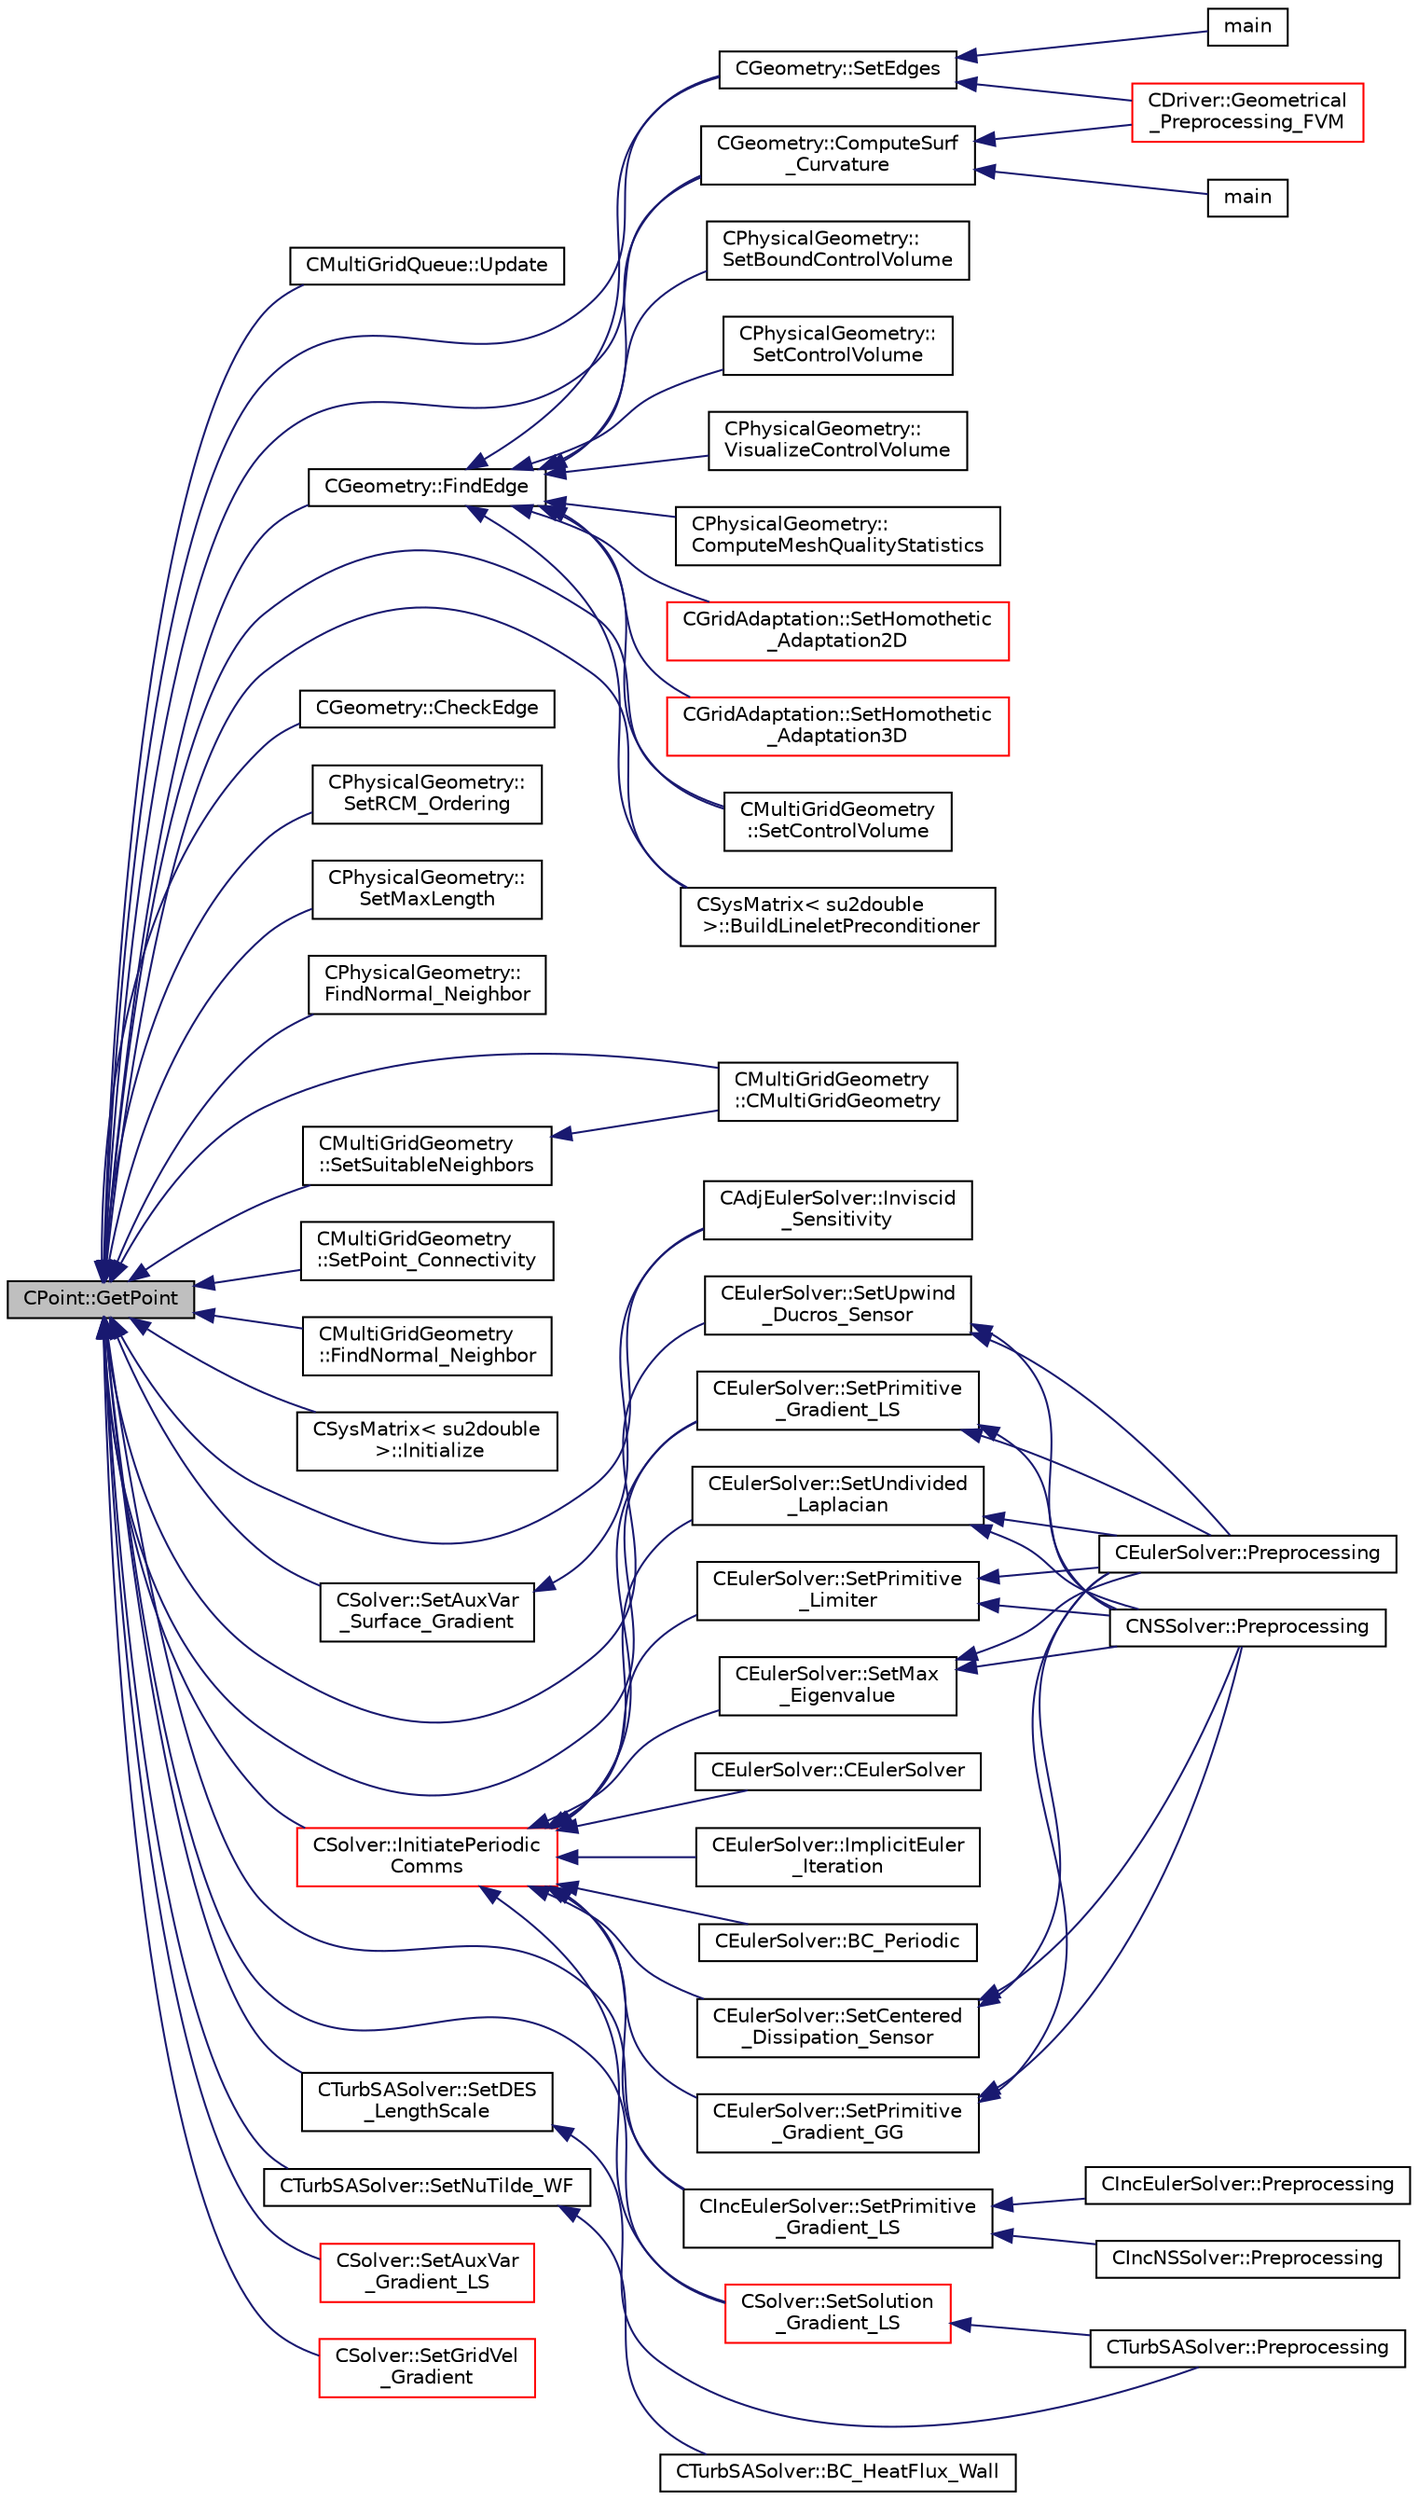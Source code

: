 digraph "CPoint::GetPoint"
{
  edge [fontname="Helvetica",fontsize="10",labelfontname="Helvetica",labelfontsize="10"];
  node [fontname="Helvetica",fontsize="10",shape=record];
  rankdir="LR";
  Node1647 [label="CPoint::GetPoint",height=0.2,width=0.4,color="black", fillcolor="grey75", style="filled", fontcolor="black"];
  Node1647 -> Node1648 [dir="back",color="midnightblue",fontsize="10",style="solid",fontname="Helvetica"];
  Node1648 [label="CMultiGridQueue::Update",height=0.2,width=0.4,color="black", fillcolor="white", style="filled",URL="$class_c_multi_grid_queue.html#acd3761592466374bde6ad7bc3576bfb5",tooltip="Update the queue with the new control volume (remove the CV and increase the priority of the neighbor..."];
  Node1647 -> Node1649 [dir="back",color="midnightblue",fontsize="10",style="solid",fontname="Helvetica"];
  Node1649 [label="CGeometry::FindEdge",height=0.2,width=0.4,color="black", fillcolor="white", style="filled",URL="$class_c_geometry.html#a1695b3558f1b91fdcfea6a184f94229b",tooltip="Get the edge index from using the nodes of the edge. "];
  Node1649 -> Node1650 [dir="back",color="midnightblue",fontsize="10",style="solid",fontname="Helvetica"];
  Node1650 [label="CGeometry::SetEdges",height=0.2,width=0.4,color="black", fillcolor="white", style="filled",URL="$class_c_geometry.html#afd0eccdc94ace335c037e2f620e73094",tooltip="Sets the edges of an elemment. "];
  Node1650 -> Node1651 [dir="back",color="midnightblue",fontsize="10",style="solid",fontname="Helvetica"];
  Node1651 [label="CDriver::Geometrical\l_Preprocessing_FVM",height=0.2,width=0.4,color="red", fillcolor="white", style="filled",URL="$class_c_driver.html#a2007d2233a2d935a90140499ec4822a4",tooltip="Geometrical_Preprocessing_FVM. "];
  Node1650 -> Node1654 [dir="back",color="midnightblue",fontsize="10",style="solid",fontname="Helvetica"];
  Node1654 [label="main",height=0.2,width=0.4,color="black", fillcolor="white", style="filled",URL="$_s_u2___d_e_f_8cpp.html#a0ddf1224851353fc92bfbff6f499fa97"];
  Node1649 -> Node1655 [dir="back",color="midnightblue",fontsize="10",style="solid",fontname="Helvetica"];
  Node1655 [label="CGeometry::ComputeSurf\l_Curvature",height=0.2,width=0.4,color="black", fillcolor="white", style="filled",URL="$class_c_geometry.html#a260ac40c011a30a0fb55a4cc45eaf88e",tooltip="Find and store all vertices on a sharp corner in the geometry. "];
  Node1655 -> Node1651 [dir="back",color="midnightblue",fontsize="10",style="solid",fontname="Helvetica"];
  Node1655 -> Node1656 [dir="back",color="midnightblue",fontsize="10",style="solid",fontname="Helvetica"];
  Node1656 [label="main",height=0.2,width=0.4,color="black", fillcolor="white", style="filled",URL="$_s_u2___g_e_o_8cpp.html#a0ddf1224851353fc92bfbff6f499fa97"];
  Node1649 -> Node1657 [dir="back",color="midnightblue",fontsize="10",style="solid",fontname="Helvetica"];
  Node1657 [label="CPhysicalGeometry::\lSetBoundControlVolume",height=0.2,width=0.4,color="black", fillcolor="white", style="filled",URL="$class_c_physical_geometry.html#a1d9a41135773efb3dbc1c8ba18752ea3",tooltip="Set boundary vertex structure of the control volume. "];
  Node1649 -> Node1658 [dir="back",color="midnightblue",fontsize="10",style="solid",fontname="Helvetica"];
  Node1658 [label="CPhysicalGeometry::\lSetControlVolume",height=0.2,width=0.4,color="black", fillcolor="white", style="filled",URL="$class_c_physical_geometry.html#a8d8c95d00048bdbdcde83e0b318e7b01",tooltip="Set the edge structure of the control volume. "];
  Node1649 -> Node1659 [dir="back",color="midnightblue",fontsize="10",style="solid",fontname="Helvetica"];
  Node1659 [label="CPhysicalGeometry::\lVisualizeControlVolume",height=0.2,width=0.4,color="black", fillcolor="white", style="filled",URL="$class_c_physical_geometry.html#abccff4b11413861224417bb9e2f3bfbe",tooltip="Visualize the structure of the control volume(s). "];
  Node1649 -> Node1660 [dir="back",color="midnightblue",fontsize="10",style="solid",fontname="Helvetica"];
  Node1660 [label="CPhysicalGeometry::\lComputeMeshQualityStatistics",height=0.2,width=0.4,color="black", fillcolor="white", style="filled",URL="$class_c_physical_geometry.html#a7766e59123964eb4072a7a4b352c1260",tooltip="Compute 3 grid quality metrics: orthogonality angle, dual cell aspect ratio, and dual cell volume rat..."];
  Node1649 -> Node1661 [dir="back",color="midnightblue",fontsize="10",style="solid",fontname="Helvetica"];
  Node1661 [label="CMultiGridGeometry\l::SetControlVolume",height=0.2,width=0.4,color="black", fillcolor="white", style="filled",URL="$class_c_multi_grid_geometry.html#a10826a3f97e1bb114d55f994f86ad3bf",tooltip="Set the edge structure of the agglomerated control volume. "];
  Node1649 -> Node1662 [dir="back",color="midnightblue",fontsize="10",style="solid",fontname="Helvetica"];
  Node1662 [label="CGridAdaptation::SetHomothetic\l_Adaptation2D",height=0.2,width=0.4,color="red", fillcolor="white", style="filled",URL="$class_c_grid_adaptation.html#a5257243a7c3cf080344a61d7a5bd8086",tooltip="Do a complete adaptation of the computational grid using a homothetic technique (2D). "];
  Node1649 -> Node1664 [dir="back",color="midnightblue",fontsize="10",style="solid",fontname="Helvetica"];
  Node1664 [label="CGridAdaptation::SetHomothetic\l_Adaptation3D",height=0.2,width=0.4,color="red", fillcolor="white", style="filled",URL="$class_c_grid_adaptation.html#a9f2b95697dbf07724fae0b65e19323b7",tooltip="Do a complete adaptation of the computational grid using a homothetic technique (3D). "];
  Node1649 -> Node1665 [dir="back",color="midnightblue",fontsize="10",style="solid",fontname="Helvetica"];
  Node1665 [label="CSysMatrix\< su2double\l \>::BuildLineletPreconditioner",height=0.2,width=0.4,color="black", fillcolor="white", style="filled",URL="$class_c_sys_matrix.html#a0d094c6730c675d6c4b4c6eb5abff3fd",tooltip="Build the Linelet preconditioner. "];
  Node1647 -> Node1666 [dir="back",color="midnightblue",fontsize="10",style="solid",fontname="Helvetica"];
  Node1666 [label="CGeometry::CheckEdge",height=0.2,width=0.4,color="black", fillcolor="white", style="filled",URL="$class_c_geometry.html#af11a3da03a32a8488f456915a96902a3",tooltip="Get the edge index from using the nodes of the edge. "];
  Node1647 -> Node1650 [dir="back",color="midnightblue",fontsize="10",style="solid",fontname="Helvetica"];
  Node1647 -> Node1655 [dir="back",color="midnightblue",fontsize="10",style="solid",fontname="Helvetica"];
  Node1647 -> Node1667 [dir="back",color="midnightblue",fontsize="10",style="solid",fontname="Helvetica"];
  Node1667 [label="CPhysicalGeometry::\lSetRCM_Ordering",height=0.2,width=0.4,color="black", fillcolor="white", style="filled",URL="$class_c_physical_geometry.html#a59b1ade2054d7038c71e6febfbd3e89f",tooltip="Set a renumbering using a Reverse Cuthill-McKee Algorithm. "];
  Node1647 -> Node1668 [dir="back",color="midnightblue",fontsize="10",style="solid",fontname="Helvetica"];
  Node1668 [label="CPhysicalGeometry::\lSetMaxLength",height=0.2,width=0.4,color="black", fillcolor="white", style="filled",URL="$class_c_physical_geometry.html#a2b4568d0c08c7035c9ad4b07c4561b2c",tooltip="Set the maximum cell-center to cell-center distance for CVs. "];
  Node1647 -> Node1669 [dir="back",color="midnightblue",fontsize="10",style="solid",fontname="Helvetica"];
  Node1669 [label="CPhysicalGeometry::\lFindNormal_Neighbor",height=0.2,width=0.4,color="black", fillcolor="white", style="filled",URL="$class_c_physical_geometry.html#adf74f42404fd62e6749b9275221437b1",tooltip="Find and store the closest neighbor to a vertex. "];
  Node1647 -> Node1670 [dir="back",color="midnightblue",fontsize="10",style="solid",fontname="Helvetica"];
  Node1670 [label="CMultiGridGeometry\l::CMultiGridGeometry",height=0.2,width=0.4,color="black", fillcolor="white", style="filled",URL="$class_c_multi_grid_geometry.html#aa56934c8f8531c82b306a47b4de9685f",tooltip="Constructor of the class. "];
  Node1647 -> Node1671 [dir="back",color="midnightblue",fontsize="10",style="solid",fontname="Helvetica"];
  Node1671 [label="CMultiGridGeometry\l::SetSuitableNeighbors",height=0.2,width=0.4,color="black", fillcolor="white", style="filled",URL="$class_c_multi_grid_geometry.html#ab0590bbd6a98c12b1f839b3bfe6693ac",tooltip="Determine if a CVPoint van be agglomerated, if it have the same marker point as the seed..."];
  Node1671 -> Node1670 [dir="back",color="midnightblue",fontsize="10",style="solid",fontname="Helvetica"];
  Node1647 -> Node1672 [dir="back",color="midnightblue",fontsize="10",style="solid",fontname="Helvetica"];
  Node1672 [label="CMultiGridGeometry\l::SetPoint_Connectivity",height=0.2,width=0.4,color="black", fillcolor="white", style="filled",URL="$class_c_multi_grid_geometry.html#a7475c11a55313b9c13abe8559f87e540",tooltip="Set points which surround a point. "];
  Node1647 -> Node1661 [dir="back",color="midnightblue",fontsize="10",style="solid",fontname="Helvetica"];
  Node1647 -> Node1673 [dir="back",color="midnightblue",fontsize="10",style="solid",fontname="Helvetica"];
  Node1673 [label="CMultiGridGeometry\l::FindNormal_Neighbor",height=0.2,width=0.4,color="black", fillcolor="white", style="filled",URL="$class_c_multi_grid_geometry.html#a1b35db2d9358dd93b7cc9308951d9ea3",tooltip="Find and store the closest neighbor to a vertex. "];
  Node1647 -> Node1674 [dir="back",color="midnightblue",fontsize="10",style="solid",fontname="Helvetica"];
  Node1674 [label="CSysMatrix\< su2double\l \>::Initialize",height=0.2,width=0.4,color="black", fillcolor="white", style="filled",URL="$class_c_sys_matrix.html#a26223555fd7147cfd6309a8030d40209",tooltip="Initializes sparse matrix system. "];
  Node1647 -> Node1665 [dir="back",color="midnightblue",fontsize="10",style="solid",fontname="Helvetica"];
  Node1647 -> Node1675 [dir="back",color="midnightblue",fontsize="10",style="solid",fontname="Helvetica"];
  Node1675 [label="CAdjEulerSolver::Inviscid\l_Sensitivity",height=0.2,width=0.4,color="black", fillcolor="white", style="filled",URL="$class_c_adj_euler_solver.html#a35fcc75148b249c56e3625ba23196856",tooltip="Compute the inviscid sensitivity of the functional. "];
  Node1647 -> Node1676 [dir="back",color="midnightblue",fontsize="10",style="solid",fontname="Helvetica"];
  Node1676 [label="CEulerSolver::SetUpwind\l_Ducros_Sensor",height=0.2,width=0.4,color="black", fillcolor="white", style="filled",URL="$class_c_euler_solver.html#aad67b818e2f5c133118d2a4cca7845f3",tooltip="Compute Ducros Sensor for Roe Dissipation. "];
  Node1676 -> Node1677 [dir="back",color="midnightblue",fontsize="10",style="solid",fontname="Helvetica"];
  Node1677 [label="CEulerSolver::Preprocessing",height=0.2,width=0.4,color="black", fillcolor="white", style="filled",URL="$class_c_euler_solver.html#a8b89e1bfce33284c2d8f5f00f82f3f3f",tooltip="Compute primitive variables and their gradients. "];
  Node1676 -> Node1678 [dir="back",color="midnightblue",fontsize="10",style="solid",fontname="Helvetica"];
  Node1678 [label="CNSSolver::Preprocessing",height=0.2,width=0.4,color="black", fillcolor="white", style="filled",URL="$class_c_n_s_solver.html#a028c83d18cf8520dff2f9628d8a04e4b",tooltip="Restart residual and compute gradients. "];
  Node1647 -> Node1679 [dir="back",color="midnightblue",fontsize="10",style="solid",fontname="Helvetica"];
  Node1679 [label="CEulerSolver::SetPrimitive\l_Gradient_LS",height=0.2,width=0.4,color="black", fillcolor="white", style="filled",URL="$class_c_euler_solver.html#a734d5bd064215fb722477f39993155d4",tooltip="Compute the gradient of the primitive variables using a Least-Squares method, and stores the result i..."];
  Node1679 -> Node1677 [dir="back",color="midnightblue",fontsize="10",style="solid",fontname="Helvetica"];
  Node1679 -> Node1678 [dir="back",color="midnightblue",fontsize="10",style="solid",fontname="Helvetica"];
  Node1647 -> Node1680 [dir="back",color="midnightblue",fontsize="10",style="solid",fontname="Helvetica"];
  Node1680 [label="CIncEulerSolver::SetPrimitive\l_Gradient_LS",height=0.2,width=0.4,color="black", fillcolor="white", style="filled",URL="$class_c_inc_euler_solver.html#a3e3355cbeb9d265f4073cca113b9d46e",tooltip="Compute the gradient of the primitive variables using a Least-Squares method, and stores the result i..."];
  Node1680 -> Node1681 [dir="back",color="midnightblue",fontsize="10",style="solid",fontname="Helvetica"];
  Node1681 [label="CIncEulerSolver::Preprocessing",height=0.2,width=0.4,color="black", fillcolor="white", style="filled",URL="$class_c_inc_euler_solver.html#aabd902b10cc9b41b6b2c406efba0ac41",tooltip="Compute primitive variables and their gradients. "];
  Node1680 -> Node1682 [dir="back",color="midnightblue",fontsize="10",style="solid",fontname="Helvetica"];
  Node1682 [label="CIncNSSolver::Preprocessing",height=0.2,width=0.4,color="black", fillcolor="white", style="filled",URL="$class_c_inc_n_s_solver.html#ae84f6e86313acd1da80c505b4eab81e5",tooltip="Restart residual and compute gradients. "];
  Node1647 -> Node1683 [dir="back",color="midnightblue",fontsize="10",style="solid",fontname="Helvetica"];
  Node1683 [label="CTurbSASolver::SetNuTilde_WF",height=0.2,width=0.4,color="black", fillcolor="white", style="filled",URL="$class_c_turb_s_a_solver.html#a939bd9305ddd11a3079a9987bd832a5d",tooltip="Compute nu tilde from the wall functions. "];
  Node1683 -> Node1684 [dir="back",color="midnightblue",fontsize="10",style="solid",fontname="Helvetica"];
  Node1684 [label="CTurbSASolver::BC_HeatFlux_Wall",height=0.2,width=0.4,color="black", fillcolor="white", style="filled",URL="$class_c_turb_s_a_solver.html#a19089784668fa7ece2bd0400405f0a47",tooltip="Impose the Navier-Stokes wall boundary condition. "];
  Node1647 -> Node1685 [dir="back",color="midnightblue",fontsize="10",style="solid",fontname="Helvetica"];
  Node1685 [label="CTurbSASolver::SetDES\l_LengthScale",height=0.2,width=0.4,color="black", fillcolor="white", style="filled",URL="$class_c_turb_s_a_solver.html#abd9b44db73a48a35caa4215dd105b193",tooltip="A virtual member. "];
  Node1685 -> Node1686 [dir="back",color="midnightblue",fontsize="10",style="solid",fontname="Helvetica"];
  Node1686 [label="CTurbSASolver::Preprocessing",height=0.2,width=0.4,color="black", fillcolor="white", style="filled",URL="$class_c_turb_s_a_solver.html#a225518dc5f0ca6ed894add826aaa16ea",tooltip="Restart residual and compute gradients. "];
  Node1647 -> Node1687 [dir="back",color="midnightblue",fontsize="10",style="solid",fontname="Helvetica"];
  Node1687 [label="CSolver::InitiatePeriodic\lComms",height=0.2,width=0.4,color="red", fillcolor="white", style="filled",URL="$class_c_solver.html#aab8e1cac165d11ef85d9dd5588b3ea03",tooltip="Routine to load a solver quantity into the data structures for MPI periodic communication and to laun..."];
  Node1687 -> Node1688 [dir="back",color="midnightblue",fontsize="10",style="solid",fontname="Helvetica"];
  Node1688 [label="CEulerSolver::CEulerSolver",height=0.2,width=0.4,color="black", fillcolor="white", style="filled",URL="$class_c_euler_solver.html#ae1e74218b4e943111b100d7ddcbd4db9"];
  Node1687 -> Node1689 [dir="back",color="midnightblue",fontsize="10",style="solid",fontname="Helvetica"];
  Node1689 [label="CEulerSolver::SetMax\l_Eigenvalue",height=0.2,width=0.4,color="black", fillcolor="white", style="filled",URL="$class_c_euler_solver.html#a76f7fdf349ae41c6f0cf4df82b571fb1",tooltip="Compute the max eigenvalue. "];
  Node1689 -> Node1677 [dir="back",color="midnightblue",fontsize="10",style="solid",fontname="Helvetica"];
  Node1689 -> Node1678 [dir="back",color="midnightblue",fontsize="10",style="solid",fontname="Helvetica"];
  Node1687 -> Node1690 [dir="back",color="midnightblue",fontsize="10",style="solid",fontname="Helvetica"];
  Node1690 [label="CEulerSolver::SetUndivided\l_Laplacian",height=0.2,width=0.4,color="black", fillcolor="white", style="filled",URL="$class_c_euler_solver.html#adc7c82a25b8be22b16b5452c1992744f",tooltip="Compute the undivided laplacian for the solution, except the energy equation. "];
  Node1690 -> Node1677 [dir="back",color="midnightblue",fontsize="10",style="solid",fontname="Helvetica"];
  Node1690 -> Node1678 [dir="back",color="midnightblue",fontsize="10",style="solid",fontname="Helvetica"];
  Node1687 -> Node1691 [dir="back",color="midnightblue",fontsize="10",style="solid",fontname="Helvetica"];
  Node1691 [label="CEulerSolver::SetCentered\l_Dissipation_Sensor",height=0.2,width=0.4,color="black", fillcolor="white", style="filled",URL="$class_c_euler_solver.html#a2f4e3619ae65c63cbda1ef2098441ab4",tooltip="Compute a pressure sensor switch. "];
  Node1691 -> Node1677 [dir="back",color="midnightblue",fontsize="10",style="solid",fontname="Helvetica"];
  Node1691 -> Node1678 [dir="back",color="midnightblue",fontsize="10",style="solid",fontname="Helvetica"];
  Node1687 -> Node1692 [dir="back",color="midnightblue",fontsize="10",style="solid",fontname="Helvetica"];
  Node1692 [label="CEulerSolver::ImplicitEuler\l_Iteration",height=0.2,width=0.4,color="black", fillcolor="white", style="filled",URL="$class_c_euler_solver.html#a4e8277fc44dc97c8d73fbe3347204372",tooltip="Update the solution using an implicit Euler scheme. "];
  Node1687 -> Node1693 [dir="back",color="midnightblue",fontsize="10",style="solid",fontname="Helvetica"];
  Node1693 [label="CEulerSolver::SetPrimitive\l_Gradient_GG",height=0.2,width=0.4,color="black", fillcolor="white", style="filled",URL="$class_c_euler_solver.html#a74fb3b502b83371fcf0728ec546e039b",tooltip="Compute the gradient of the primitive variables using Green-Gauss method, and stores the result in th..."];
  Node1693 -> Node1677 [dir="back",color="midnightblue",fontsize="10",style="solid",fontname="Helvetica"];
  Node1693 -> Node1678 [dir="back",color="midnightblue",fontsize="10",style="solid",fontname="Helvetica"];
  Node1687 -> Node1679 [dir="back",color="midnightblue",fontsize="10",style="solid",fontname="Helvetica"];
  Node1687 -> Node1694 [dir="back",color="midnightblue",fontsize="10",style="solid",fontname="Helvetica"];
  Node1694 [label="CEulerSolver::SetPrimitive\l_Limiter",height=0.2,width=0.4,color="black", fillcolor="white", style="filled",URL="$class_c_euler_solver.html#a43004a7f0fad7a6d1f435144710bf13e",tooltip="Compute the limiter of the primitive variables. "];
  Node1694 -> Node1677 [dir="back",color="midnightblue",fontsize="10",style="solid",fontname="Helvetica"];
  Node1694 -> Node1678 [dir="back",color="midnightblue",fontsize="10",style="solid",fontname="Helvetica"];
  Node1687 -> Node1695 [dir="back",color="midnightblue",fontsize="10",style="solid",fontname="Helvetica"];
  Node1695 [label="CEulerSolver::BC_Periodic",height=0.2,width=0.4,color="black", fillcolor="white", style="filled",URL="$class_c_euler_solver.html#a9bd458698ede3dffd1b4d1f974f39b03",tooltip="Impose a periodic boundary condition by summing contributions from the complete control volume..."];
  Node1687 -> Node1680 [dir="back",color="midnightblue",fontsize="10",style="solid",fontname="Helvetica"];
  Node1687 -> Node1716 [dir="back",color="midnightblue",fontsize="10",style="solid",fontname="Helvetica"];
  Node1716 [label="CSolver::SetSolution\l_Gradient_LS",height=0.2,width=0.4,color="red", fillcolor="white", style="filled",URL="$class_c_solver.html#ac4d9cf9609d7bdb52e7f1dc9cc8b4c1f",tooltip="Compute the Least Squares gradient of the solution. "];
  Node1716 -> Node1686 [dir="back",color="midnightblue",fontsize="10",style="solid",fontname="Helvetica"];
  Node1647 -> Node1718 [dir="back",color="midnightblue",fontsize="10",style="solid",fontname="Helvetica"];
  Node1718 [label="CSolver::SetAuxVar\l_Gradient_LS",height=0.2,width=0.4,color="red", fillcolor="white", style="filled",URL="$class_c_solver.html#ad1e68e5025fe328093b12e61f4bffe60",tooltip="Compute the Least Squares gradient of the auxiliary variable. "];
  Node1647 -> Node1716 [dir="back",color="midnightblue",fontsize="10",style="solid",fontname="Helvetica"];
  Node1647 -> Node1720 [dir="back",color="midnightblue",fontsize="10",style="solid",fontname="Helvetica"];
  Node1720 [label="CSolver::SetGridVel\l_Gradient",height=0.2,width=0.4,color="red", fillcolor="white", style="filled",URL="$class_c_solver.html#a26fa431126ecbcadbb61504264032a14",tooltip="Compute the Least Squares gradient of the grid velocity. "];
  Node1647 -> Node1722 [dir="back",color="midnightblue",fontsize="10",style="solid",fontname="Helvetica"];
  Node1722 [label="CSolver::SetAuxVar\l_Surface_Gradient",height=0.2,width=0.4,color="black", fillcolor="white", style="filled",URL="$class_c_solver.html#a6b28903b085c98aa8e6581246dd6bb94",tooltip="Compute the Least Squares gradient of an auxiliar variable on the profile surface. "];
  Node1722 -> Node1675 [dir="back",color="midnightblue",fontsize="10",style="solid",fontname="Helvetica"];
}
